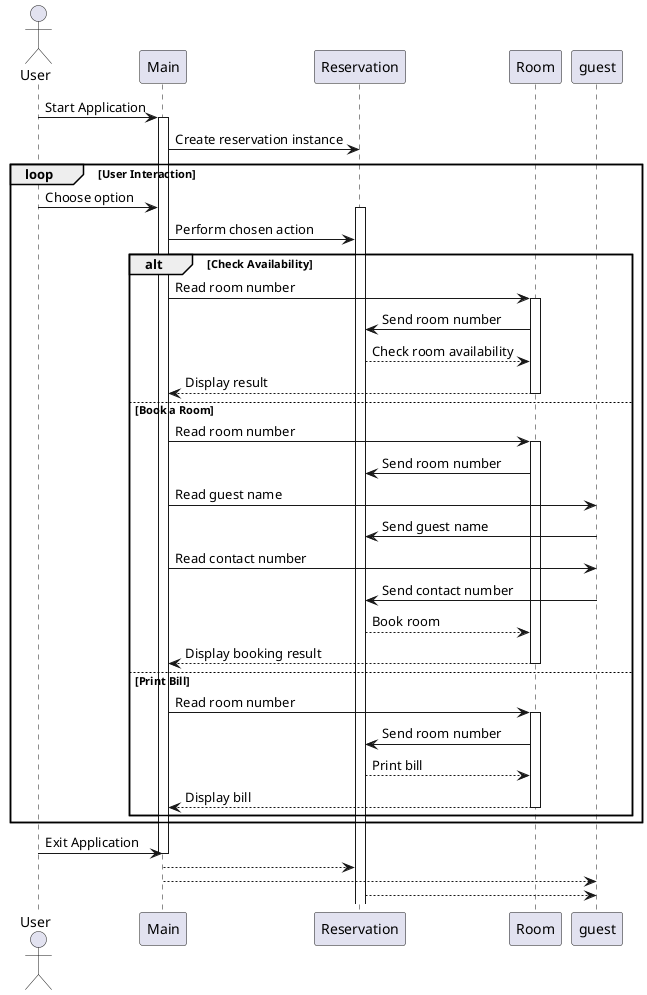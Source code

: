 @startuml


actor User

participant Main
participant Reservation
participant Room
participant guest


User -> Main: Start Application

activate Main
Main -> Reservation: Create reservation instance

loop User Interaction
    User -> Main: Choose option
    activate Reservation
    Main -> Reservation: Perform chosen action
    alt Check Availability
        Main -> Room: Read room number
        activate Room
        Room -> Reservation: Send room number
        Reservation --> Room: Check room availability
        Room --> Main: Display result
        deactivate Room
    else Book a Room
        Main -> Room: Read room number
        activate Room
        Room -> Reservation: Send room number
        Main -> guest: Read guest name
        guest -> Reservation: Send guest name
        Main -> guest: Read contact number
        guest -> Reservation: Send contact number
        Reservation --> Room: Book room
        Room --> Main: Display booking result
        deactivate Room
    else Print Bill
        Main -> Room: Read room number
        activate Room
        Room -> Reservation: Send room number
        Reservation --> Room: Print bill
       Room --> Main: Display bill
        deactivate Room
    end
end

User -> Main: Exit Application

deactivate Main


Main --> Reservation
Main --> guest
Reservation --> guest

@enduml